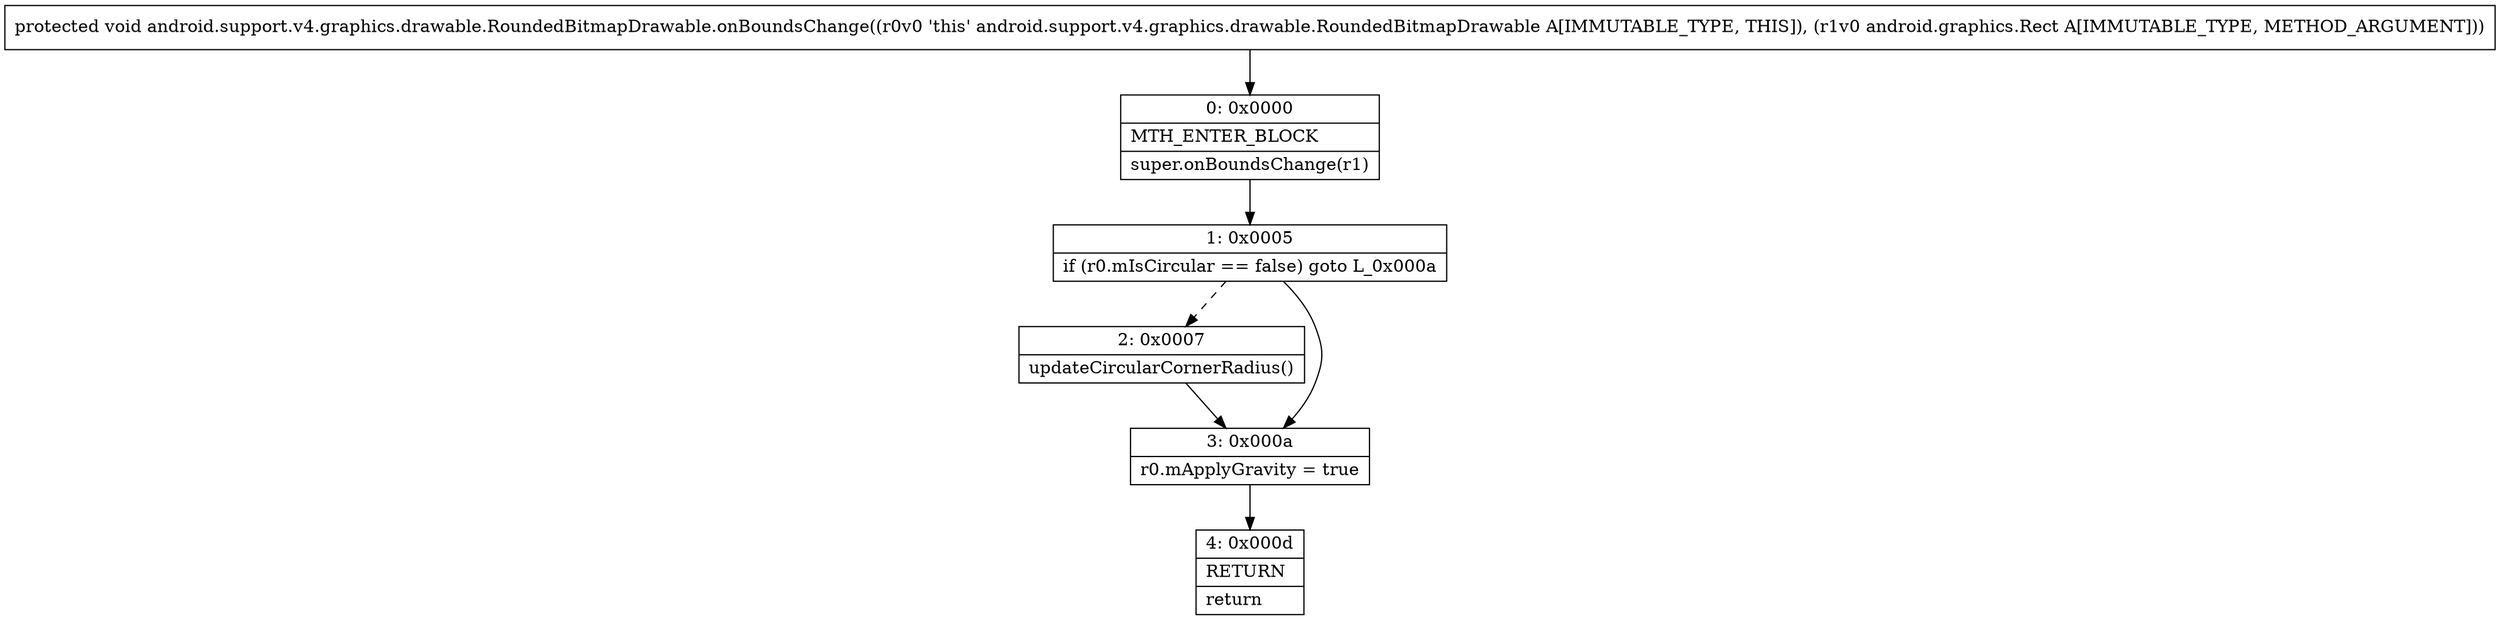 digraph "CFG forandroid.support.v4.graphics.drawable.RoundedBitmapDrawable.onBoundsChange(Landroid\/graphics\/Rect;)V" {
Node_0 [shape=record,label="{0\:\ 0x0000|MTH_ENTER_BLOCK\l|super.onBoundsChange(r1)\l}"];
Node_1 [shape=record,label="{1\:\ 0x0005|if (r0.mIsCircular == false) goto L_0x000a\l}"];
Node_2 [shape=record,label="{2\:\ 0x0007|updateCircularCornerRadius()\l}"];
Node_3 [shape=record,label="{3\:\ 0x000a|r0.mApplyGravity = true\l}"];
Node_4 [shape=record,label="{4\:\ 0x000d|RETURN\l|return\l}"];
MethodNode[shape=record,label="{protected void android.support.v4.graphics.drawable.RoundedBitmapDrawable.onBoundsChange((r0v0 'this' android.support.v4.graphics.drawable.RoundedBitmapDrawable A[IMMUTABLE_TYPE, THIS]), (r1v0 android.graphics.Rect A[IMMUTABLE_TYPE, METHOD_ARGUMENT])) }"];
MethodNode -> Node_0;
Node_0 -> Node_1;
Node_1 -> Node_2[style=dashed];
Node_1 -> Node_3;
Node_2 -> Node_3;
Node_3 -> Node_4;
}

